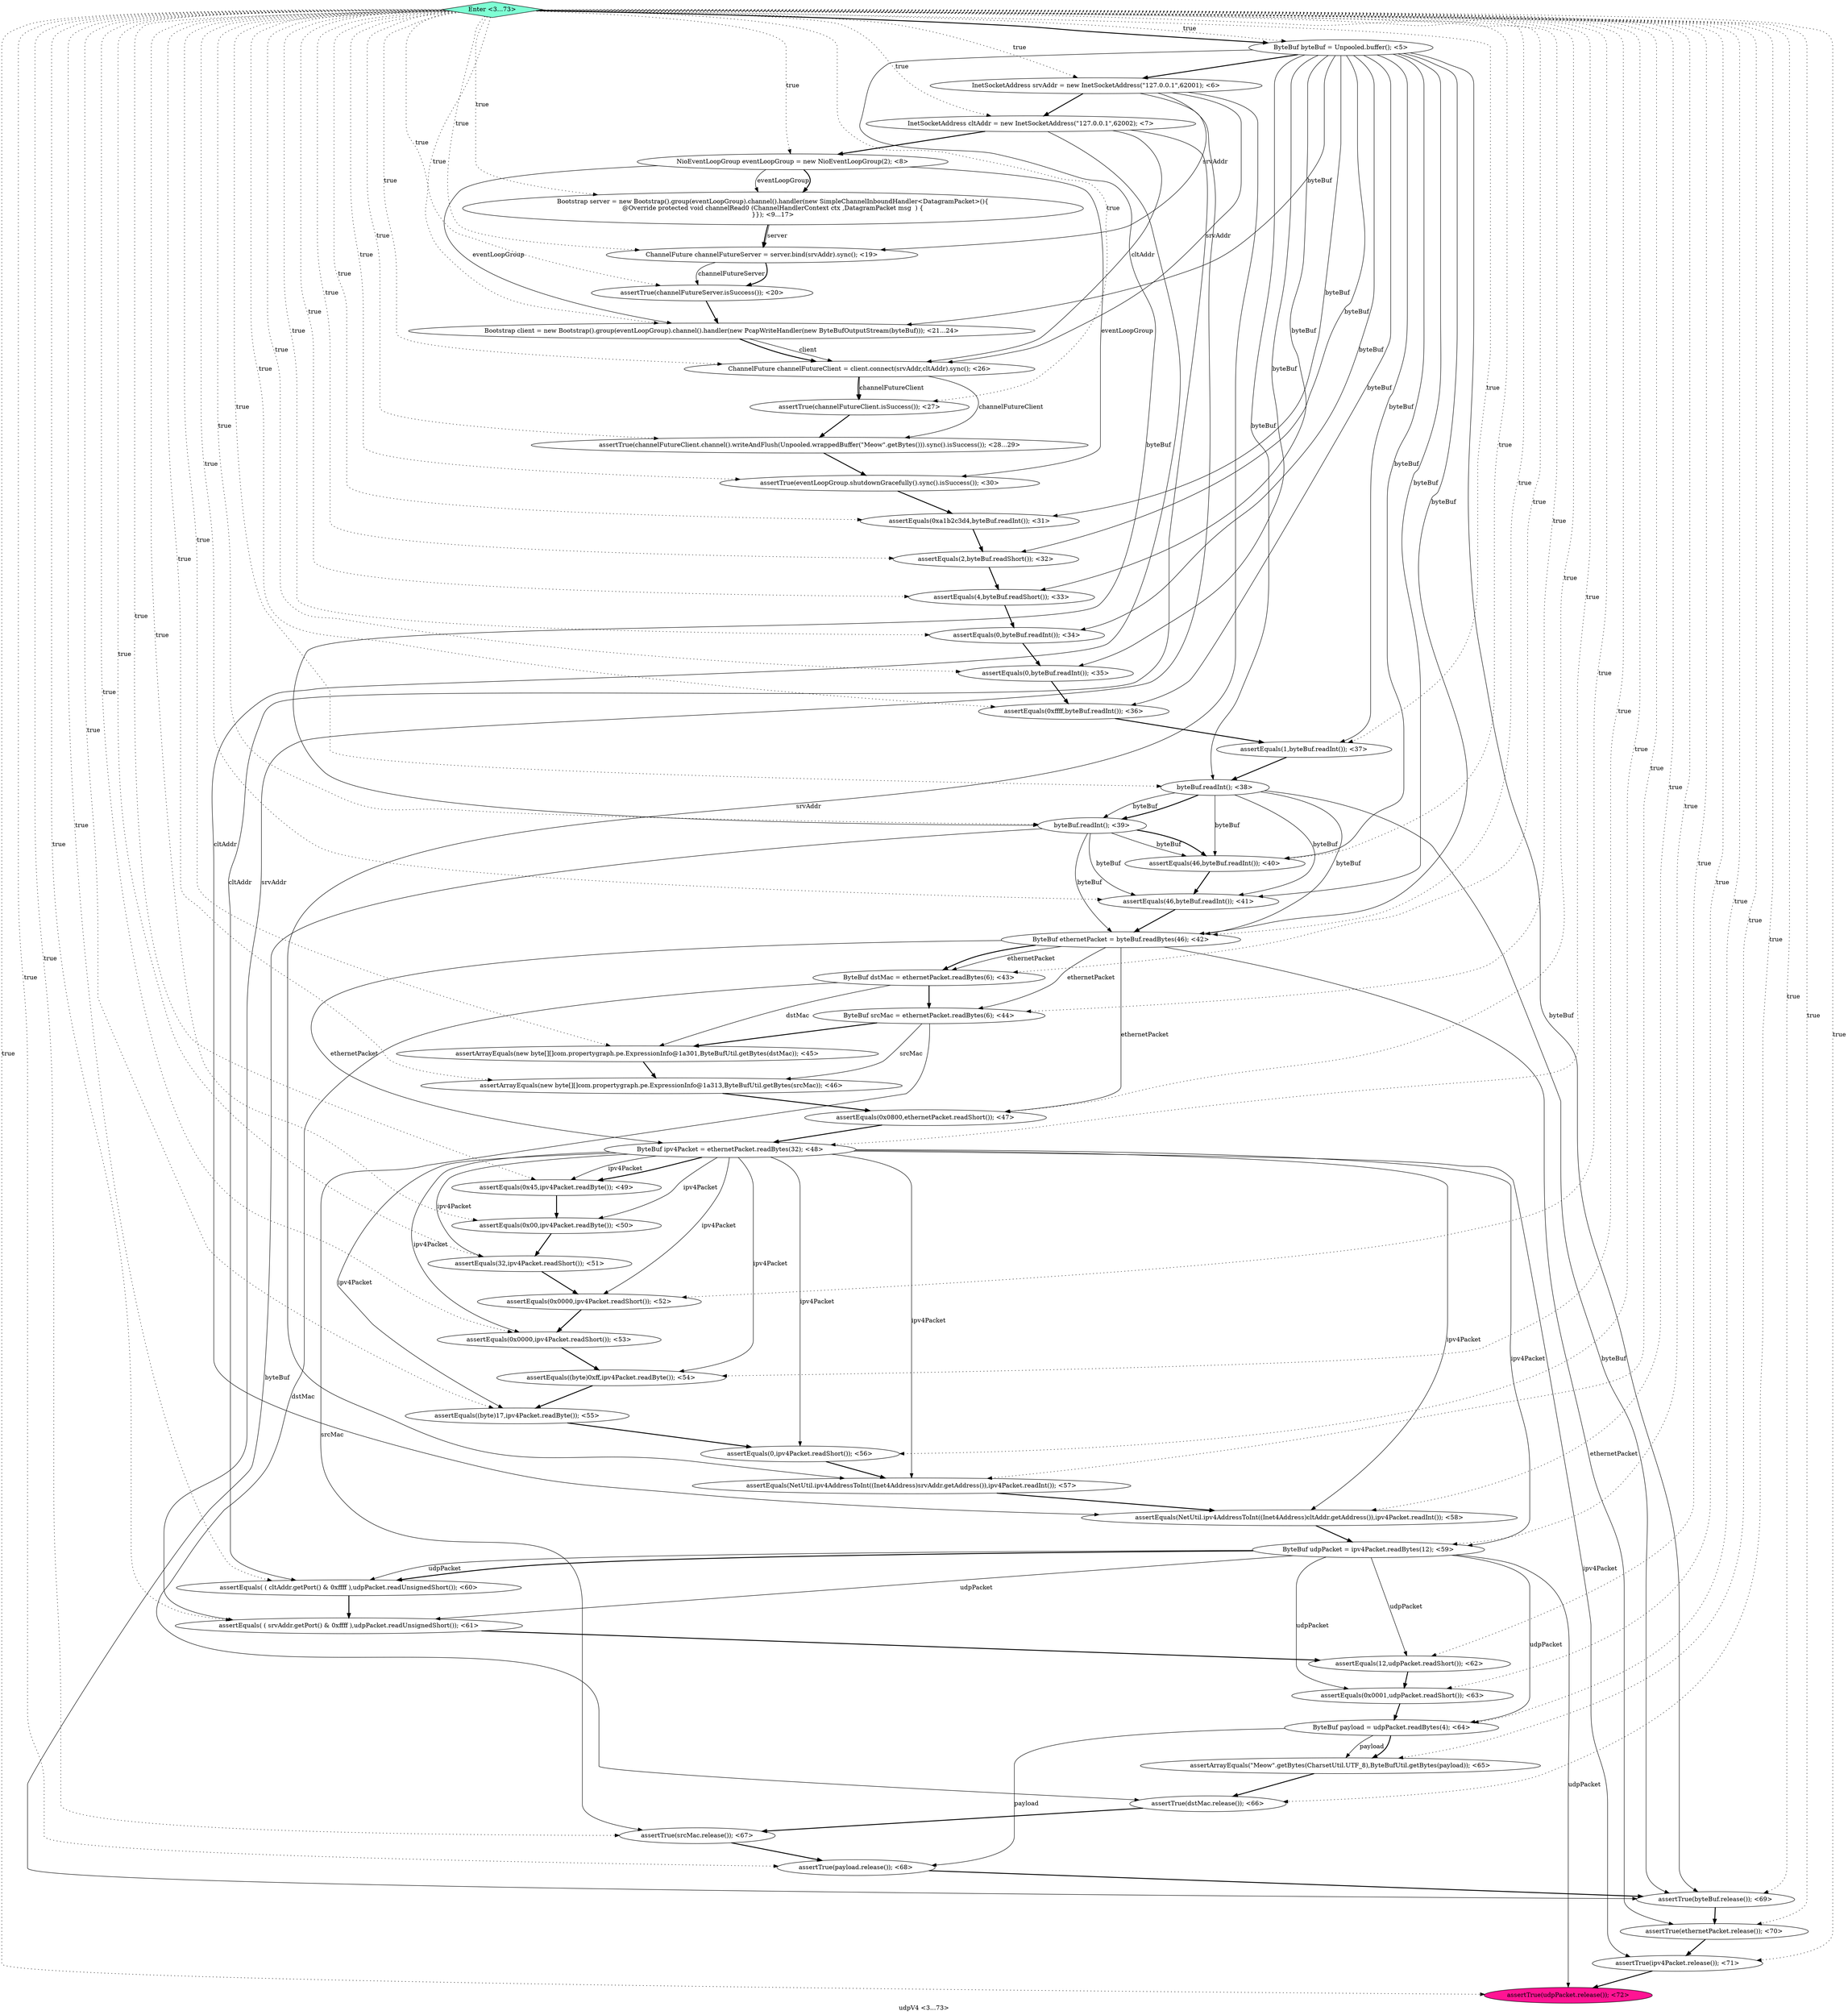 digraph PDG {
label = "udpV4 <3...73>";
0.20 [style = filled, label = "byteBuf.readInt(); <39>", fillcolor = white, shape = ellipse];
0.12 [style = filled, label = "assertEquals(0xa1b2c3d4,byteBuf.readInt()); <31>", fillcolor = white, shape = ellipse];
0.41 [style = filled, label = "assertEquals( ( cltAddr.getPort() & 0xffff ),udpPacket.readUnsignedShort()); <60>", fillcolor = white, shape = ellipse];
0.48 [style = filled, label = "assertTrue(srcMac.release()); <67>", fillcolor = white, shape = ellipse];
0.31 [style = filled, label = "assertEquals(0x00,ipv4Packet.readByte()); <50>", fillcolor = white, shape = ellipse];
0.43 [style = filled, label = "assertEquals(12,udpPacket.readShort()); <62>", fillcolor = white, shape = ellipse];
0.23 [style = filled, label = "ByteBuf ethernetPacket = byteBuf.readBytes(46); <42>", fillcolor = white, shape = ellipse];
0.16 [style = filled, label = "assertEquals(0,byteBuf.readInt()); <35>", fillcolor = white, shape = ellipse];
0.33 [style = filled, label = "assertEquals(0x0000,ipv4Packet.readShort()); <52>", fillcolor = white, shape = ellipse];
0.24 [style = filled, label = "ByteBuf dstMac = ethernetPacket.readBytes(6); <43>", fillcolor = white, shape = ellipse];
0.22 [style = filled, label = "assertEquals(46,byteBuf.readInt()); <41>", fillcolor = white, shape = ellipse];
0.18 [style = filled, label = "assertEquals(1,byteBuf.readInt()); <37>", fillcolor = white, shape = ellipse];
0.19 [style = filled, label = "byteBuf.readInt(); <38>", fillcolor = white, shape = ellipse];
0.11 [style = filled, label = "assertTrue(eventLoopGroup.shutdownGracefully().sync().isSuccess()); <30>", fillcolor = white, shape = ellipse];
0.34 [style = filled, label = "assertEquals(0x0000,ipv4Packet.readShort()); <53>", fillcolor = white, shape = ellipse];
0.26 [style = filled, label = "assertArrayEquals(new byte[][]com.propertygraph.pe.ExpressionInfo@1a301,ByteBufUtil.getBytes(dstMac)); <45>", fillcolor = white, shape = ellipse];
0.50 [style = filled, label = "assertTrue(byteBuf.release()); <69>", fillcolor = white, shape = ellipse];
0.36 [style = filled, label = "assertEquals((byte)17,ipv4Packet.readByte()); <55>", fillcolor = white, shape = ellipse];
0.39 [style = filled, label = "assertEquals(NetUtil.ipv4AddressToInt((Inet4Address)cltAddr.getAddress()),ipv4Packet.readInt()); <58>", fillcolor = white, shape = ellipse];
0.25 [style = filled, label = "ByteBuf srcMac = ethernetPacket.readBytes(6); <44>", fillcolor = white, shape = ellipse];
0.35 [style = filled, label = "assertEquals((byte)0xff,ipv4Packet.readByte()); <54>", fillcolor = white, shape = ellipse];
0.49 [style = filled, label = "assertTrue(payload.release()); <68>", fillcolor = white, shape = ellipse];
0.3 [style = filled, label = "NioEventLoopGroup eventLoopGroup = new NioEventLoopGroup(2); <8>", fillcolor = white, shape = ellipse];
0.37 [style = filled, label = "assertEquals(0,ipv4Packet.readShort()); <56>", fillcolor = white, shape = ellipse];
0.27 [style = filled, label = "assertArrayEquals(new byte[][]com.propertygraph.pe.ExpressionInfo@1a313,ByteBufUtil.getBytes(srcMac)); <46>", fillcolor = white, shape = ellipse];
0.13 [style = filled, label = "assertEquals(2,byteBuf.readShort()); <32>", fillcolor = white, shape = ellipse];
0.14 [style = filled, label = "assertEquals(4,byteBuf.readShort()); <33>", fillcolor = white, shape = ellipse];
0.21 [style = filled, label = "assertEquals(46,byteBuf.readInt()); <40>", fillcolor = white, shape = ellipse];
0.51 [style = filled, label = "assertTrue(ethernetPacket.release()); <70>", fillcolor = white, shape = ellipse];
0.53 [style = filled, label = "assertTrue(udpPacket.release()); <72>", fillcolor = deeppink, shape = ellipse];
0.0 [style = filled, label = "ByteBuf byteBuf = Unpooled.buffer(); <5>", fillcolor = white, shape = ellipse];
0.44 [style = filled, label = "assertEquals(0x0001,udpPacket.readShort()); <63>", fillcolor = white, shape = ellipse];
0.47 [style = filled, label = "assertTrue(dstMac.release()); <66>", fillcolor = white, shape = ellipse];
0.8 [style = filled, label = "ChannelFuture channelFutureClient = client.connect(srvAddr,cltAddr).sync(); <26>", fillcolor = white, shape = ellipse];
0.40 [style = filled, label = "ByteBuf udpPacket = ipv4Packet.readBytes(12); <59>", fillcolor = white, shape = ellipse];
0.1 [style = filled, label = "InetSocketAddress srvAddr = new InetSocketAddress(\"127.0.0.1\",62001); <6>", fillcolor = white, shape = ellipse];
0.6 [style = filled, label = "assertTrue(channelFutureServer.isSuccess()); <20>", fillcolor = white, shape = ellipse];
0.9 [style = filled, label = "assertTrue(channelFutureClient.isSuccess()); <27>", fillcolor = white, shape = ellipse];
0.42 [style = filled, label = "assertEquals( ( srvAddr.getPort() & 0xffff ),udpPacket.readUnsignedShort()); <61>", fillcolor = white, shape = ellipse];
0.54 [style = filled, label = "Enter <3...73>", fillcolor = aquamarine, shape = diamond];
0.46 [style = filled, label = "assertArrayEquals(\"Meow\".getBytes(CharsetUtil.UTF_8),ByteBufUtil.getBytes(payload)); <65>", fillcolor = white, shape = ellipse];
0.30 [style = filled, label = "assertEquals(0x45,ipv4Packet.readByte()); <49>", fillcolor = white, shape = ellipse];
0.45 [style = filled, label = "ByteBuf payload = udpPacket.readBytes(4); <64>", fillcolor = white, shape = ellipse];
0.17 [style = filled, label = "assertEquals(0xffff,byteBuf.readInt()); <36>", fillcolor = white, shape = ellipse];
0.52 [style = filled, label = "assertTrue(ipv4Packet.release()); <71>", fillcolor = white, shape = ellipse];
0.29 [style = filled, label = "ByteBuf ipv4Packet = ethernetPacket.readBytes(32); <48>", fillcolor = white, shape = ellipse];
0.38 [style = filled, label = "assertEquals(NetUtil.ipv4AddressToInt((Inet4Address)srvAddr.getAddress()),ipv4Packet.readInt()); <57>", fillcolor = white, shape = ellipse];
0.32 [style = filled, label = "assertEquals(32,ipv4Packet.readShort()); <51>", fillcolor = white, shape = ellipse];
0.7 [style = filled, label = "Bootstrap client = new Bootstrap().group(eventLoopGroup).channel().handler(new PcapWriteHandler(new ByteBufOutputStream(byteBuf))); <21...24>", fillcolor = white, shape = ellipse];
0.5 [style = filled, label = "ChannelFuture channelFutureServer = server.bind(srvAddr).sync(); <19>", fillcolor = white, shape = ellipse];
0.4 [style = filled, label = "Bootstrap server = new Bootstrap().group(eventLoopGroup).channel().handler(new SimpleChannelInboundHandler<DatagramPacket>(){
@Override protected void channelRead0 (ChannelHandlerContext ctx ,DatagramPacket msg  ) {
}}); <9...17>", fillcolor = white, shape = ellipse];
0.10 [style = filled, label = "assertTrue(channelFutureClient.channel().writeAndFlush(Unpooled.wrappedBuffer(\"Meow\".getBytes())).sync().isSuccess()); <28...29>", fillcolor = white, shape = ellipse];
0.2 [style = filled, label = "InetSocketAddress cltAddr = new InetSocketAddress(\"127.0.0.1\",62002); <7>", fillcolor = white, shape = ellipse];
0.15 [style = filled, label = "assertEquals(0,byteBuf.readInt()); <34>", fillcolor = white, shape = ellipse];
0.28 [style = filled, label = "assertEquals(0x0800,ethernetPacket.readShort()); <47>", fillcolor = white, shape = ellipse];
0.0 -> 0.1 [style = bold, label=""];
0.0 -> 0.7 [style = solid, label="byteBuf"];
0.0 -> 0.12 [style = solid, label="byteBuf"];
0.0 -> 0.13 [style = solid, label="byteBuf"];
0.0 -> 0.14 [style = solid, label="byteBuf"];
0.0 -> 0.15 [style = solid, label="byteBuf"];
0.0 -> 0.16 [style = solid, label="byteBuf"];
0.0 -> 0.17 [style = solid, label="byteBuf"];
0.0 -> 0.18 [style = solid, label="byteBuf"];
0.0 -> 0.19 [style = solid, label="byteBuf"];
0.0 -> 0.20 [style = solid, label="byteBuf"];
0.0 -> 0.21 [style = solid, label="byteBuf"];
0.0 -> 0.22 [style = solid, label="byteBuf"];
0.0 -> 0.23 [style = solid, label="byteBuf"];
0.0 -> 0.50 [style = solid, label="byteBuf"];
0.1 -> 0.2 [style = bold, label=""];
0.1 -> 0.5 [style = solid, label="srvAddr"];
0.1 -> 0.8 [style = solid, label="srvAddr"];
0.1 -> 0.38 [style = solid, label="srvAddr"];
0.1 -> 0.42 [style = solid, label="srvAddr"];
0.2 -> 0.3 [style = bold, label=""];
0.2 -> 0.8 [style = solid, label="cltAddr"];
0.2 -> 0.39 [style = solid, label="cltAddr"];
0.2 -> 0.41 [style = solid, label="cltAddr"];
0.3 -> 0.4 [style = solid, label="eventLoopGroup"];
0.3 -> 0.4 [style = bold, label=""];
0.3 -> 0.7 [style = solid, label="eventLoopGroup"];
0.3 -> 0.11 [style = solid, label="eventLoopGroup"];
0.4 -> 0.5 [style = solid, label="server"];
0.4 -> 0.5 [style = bold, label=""];
0.5 -> 0.6 [style = solid, label="channelFutureServer"];
0.5 -> 0.6 [style = bold, label=""];
0.6 -> 0.7 [style = bold, label=""];
0.7 -> 0.8 [style = solid, label="client"];
0.7 -> 0.8 [style = bold, label=""];
0.8 -> 0.9 [style = solid, label="channelFutureClient"];
0.8 -> 0.9 [style = bold, label=""];
0.8 -> 0.10 [style = solid, label="channelFutureClient"];
0.9 -> 0.10 [style = bold, label=""];
0.10 -> 0.11 [style = bold, label=""];
0.11 -> 0.12 [style = bold, label=""];
0.12 -> 0.13 [style = bold, label=""];
0.13 -> 0.14 [style = bold, label=""];
0.14 -> 0.15 [style = bold, label=""];
0.15 -> 0.16 [style = bold, label=""];
0.16 -> 0.17 [style = bold, label=""];
0.17 -> 0.18 [style = bold, label=""];
0.18 -> 0.19 [style = bold, label=""];
0.19 -> 0.20 [style = solid, label="byteBuf"];
0.19 -> 0.20 [style = bold, label=""];
0.19 -> 0.21 [style = solid, label="byteBuf"];
0.19 -> 0.22 [style = solid, label="byteBuf"];
0.19 -> 0.23 [style = solid, label="byteBuf"];
0.19 -> 0.50 [style = solid, label="byteBuf"];
0.20 -> 0.21 [style = solid, label="byteBuf"];
0.20 -> 0.21 [style = bold, label=""];
0.20 -> 0.22 [style = solid, label="byteBuf"];
0.20 -> 0.23 [style = solid, label="byteBuf"];
0.20 -> 0.50 [style = solid, label="byteBuf"];
0.21 -> 0.22 [style = bold, label=""];
0.22 -> 0.23 [style = bold, label=""];
0.23 -> 0.24 [style = solid, label="ethernetPacket"];
0.23 -> 0.24 [style = bold, label=""];
0.23 -> 0.25 [style = solid, label="ethernetPacket"];
0.23 -> 0.28 [style = solid, label="ethernetPacket"];
0.23 -> 0.29 [style = solid, label="ethernetPacket"];
0.23 -> 0.51 [style = solid, label="ethernetPacket"];
0.24 -> 0.25 [style = bold, label=""];
0.24 -> 0.26 [style = solid, label="dstMac"];
0.24 -> 0.47 [style = solid, label="dstMac"];
0.25 -> 0.26 [style = bold, label=""];
0.25 -> 0.27 [style = solid, label="srcMac"];
0.25 -> 0.48 [style = solid, label="srcMac"];
0.26 -> 0.27 [style = bold, label=""];
0.27 -> 0.28 [style = bold, label=""];
0.28 -> 0.29 [style = bold, label=""];
0.29 -> 0.30 [style = solid, label="ipv4Packet"];
0.29 -> 0.30 [style = bold, label=""];
0.29 -> 0.31 [style = solid, label="ipv4Packet"];
0.29 -> 0.32 [style = solid, label="ipv4Packet"];
0.29 -> 0.33 [style = solid, label="ipv4Packet"];
0.29 -> 0.34 [style = solid, label="ipv4Packet"];
0.29 -> 0.35 [style = solid, label="ipv4Packet"];
0.29 -> 0.36 [style = solid, label="ipv4Packet"];
0.29 -> 0.37 [style = solid, label="ipv4Packet"];
0.29 -> 0.38 [style = solid, label="ipv4Packet"];
0.29 -> 0.39 [style = solid, label="ipv4Packet"];
0.29 -> 0.40 [style = solid, label="ipv4Packet"];
0.29 -> 0.52 [style = solid, label="ipv4Packet"];
0.30 -> 0.31 [style = bold, label=""];
0.31 -> 0.32 [style = bold, label=""];
0.32 -> 0.33 [style = bold, label=""];
0.33 -> 0.34 [style = bold, label=""];
0.34 -> 0.35 [style = bold, label=""];
0.35 -> 0.36 [style = bold, label=""];
0.36 -> 0.37 [style = bold, label=""];
0.37 -> 0.38 [style = bold, label=""];
0.38 -> 0.39 [style = bold, label=""];
0.39 -> 0.40 [style = bold, label=""];
0.40 -> 0.41 [style = solid, label="udpPacket"];
0.40 -> 0.41 [style = bold, label=""];
0.40 -> 0.42 [style = solid, label="udpPacket"];
0.40 -> 0.43 [style = solid, label="udpPacket"];
0.40 -> 0.44 [style = solid, label="udpPacket"];
0.40 -> 0.45 [style = solid, label="udpPacket"];
0.40 -> 0.53 [style = solid, label="udpPacket"];
0.41 -> 0.42 [style = bold, label=""];
0.42 -> 0.43 [style = bold, label=""];
0.43 -> 0.44 [style = bold, label=""];
0.44 -> 0.45 [style = bold, label=""];
0.45 -> 0.46 [style = solid, label="payload"];
0.45 -> 0.46 [style = bold, label=""];
0.45 -> 0.49 [style = solid, label="payload"];
0.46 -> 0.47 [style = bold, label=""];
0.47 -> 0.48 [style = bold, label=""];
0.48 -> 0.49 [style = bold, label=""];
0.49 -> 0.50 [style = bold, label=""];
0.50 -> 0.51 [style = bold, label=""];
0.51 -> 0.52 [style = bold, label=""];
0.52 -> 0.53 [style = bold, label=""];
0.54 -> 0.0 [style = dotted, label="true"];
0.54 -> 0.0 [style = bold, label=""];
0.54 -> 0.1 [style = dotted, label="true"];
0.54 -> 0.2 [style = dotted, label="true"];
0.54 -> 0.3 [style = dotted, label="true"];
0.54 -> 0.4 [style = dotted, label="true"];
0.54 -> 0.5 [style = dotted, label="true"];
0.54 -> 0.6 [style = dotted, label="true"];
0.54 -> 0.7 [style = dotted, label="true"];
0.54 -> 0.8 [style = dotted, label="true"];
0.54 -> 0.9 [style = dotted, label="true"];
0.54 -> 0.10 [style = dotted, label="true"];
0.54 -> 0.11 [style = dotted, label="true"];
0.54 -> 0.12 [style = dotted, label="true"];
0.54 -> 0.13 [style = dotted, label="true"];
0.54 -> 0.14 [style = dotted, label="true"];
0.54 -> 0.15 [style = dotted, label="true"];
0.54 -> 0.16 [style = dotted, label="true"];
0.54 -> 0.17 [style = dotted, label="true"];
0.54 -> 0.18 [style = dotted, label="true"];
0.54 -> 0.19 [style = dotted, label="true"];
0.54 -> 0.20 [style = dotted, label="true"];
0.54 -> 0.21 [style = dotted, label="true"];
0.54 -> 0.22 [style = dotted, label="true"];
0.54 -> 0.23 [style = dotted, label="true"];
0.54 -> 0.24 [style = dotted, label="true"];
0.54 -> 0.25 [style = dotted, label="true"];
0.54 -> 0.26 [style = dotted, label="true"];
0.54 -> 0.27 [style = dotted, label="true"];
0.54 -> 0.28 [style = dotted, label="true"];
0.54 -> 0.29 [style = dotted, label="true"];
0.54 -> 0.30 [style = dotted, label="true"];
0.54 -> 0.31 [style = dotted, label="true"];
0.54 -> 0.32 [style = dotted, label="true"];
0.54 -> 0.33 [style = dotted, label="true"];
0.54 -> 0.34 [style = dotted, label="true"];
0.54 -> 0.35 [style = dotted, label="true"];
0.54 -> 0.36 [style = dotted, label="true"];
0.54 -> 0.37 [style = dotted, label="true"];
0.54 -> 0.38 [style = dotted, label="true"];
0.54 -> 0.39 [style = dotted, label="true"];
0.54 -> 0.40 [style = dotted, label="true"];
0.54 -> 0.41 [style = dotted, label="true"];
0.54 -> 0.42 [style = dotted, label="true"];
0.54 -> 0.43 [style = dotted, label="true"];
0.54 -> 0.44 [style = dotted, label="true"];
0.54 -> 0.45 [style = dotted, label="true"];
0.54 -> 0.46 [style = dotted, label="true"];
0.54 -> 0.47 [style = dotted, label="true"];
0.54 -> 0.48 [style = dotted, label="true"];
0.54 -> 0.49 [style = dotted, label="true"];
0.54 -> 0.50 [style = dotted, label="true"];
0.54 -> 0.51 [style = dotted, label="true"];
0.54 -> 0.52 [style = dotted, label="true"];
0.54 -> 0.53 [style = dotted, label="true"];
}
